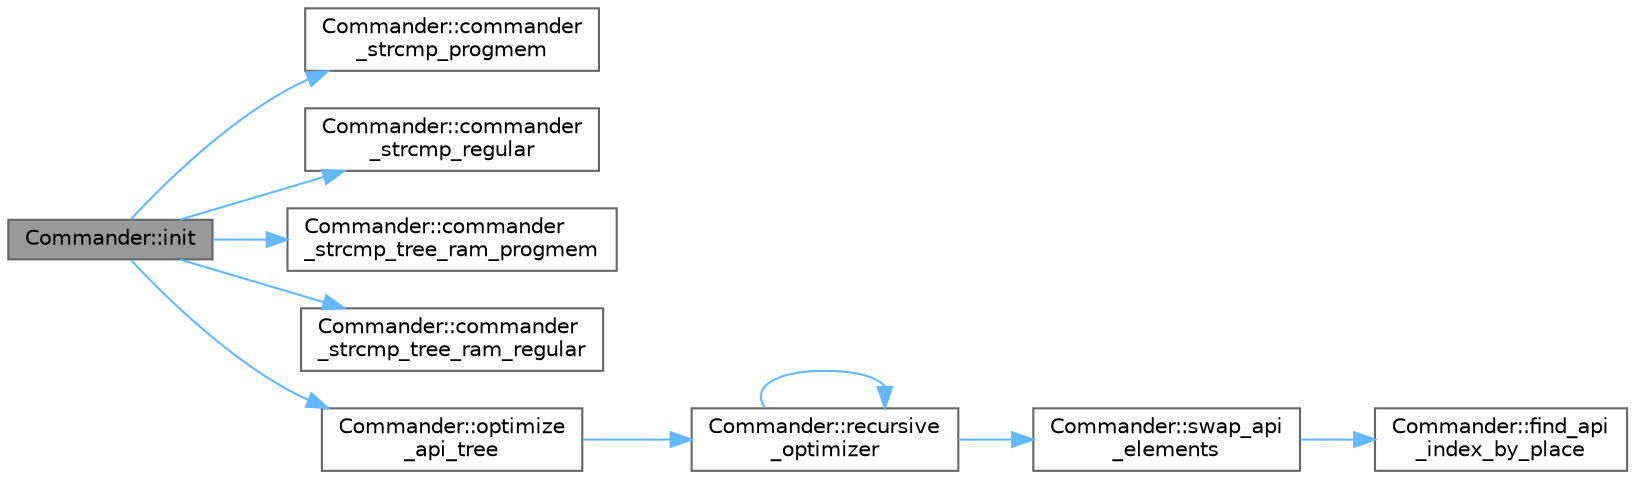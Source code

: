 digraph "Commander::init"
{
 // INTERACTIVE_SVG=YES
 // LATEX_PDF_SIZE
  bgcolor="transparent";
  edge [fontname=Helvetica,fontsize=10,labelfontname=Helvetica,labelfontsize=10];
  node [fontname=Helvetica,fontsize=10,shape=box,height=0.2,width=0.4];
  rankdir="LR";
  Node1 [label="Commander::init",height=0.2,width=0.4,color="gray40", fillcolor="grey60", style="filled", fontcolor="black",tooltip="Initializer."];
  Node1 -> Node2 [color="steelblue1",style="solid"];
  Node2 [label="Commander::commander\l_strcmp_progmem",height=0.2,width=0.4,color="grey40", fillcolor="white", style="filled",URL="$class_commander.html#a427d055d672b7bbfc7f70005d48c372f",tooltip="Compare two API-tree element's name."];
  Node1 -> Node3 [color="steelblue1",style="solid"];
  Node3 [label="Commander::commander\l_strcmp_regular",height=0.2,width=0.4,color="grey40", fillcolor="white", style="filled",URL="$class_commander.html#ac1f57477577657c1df6fc30efaa05c7e",tooltip="Compare two API-tree element's name."];
  Node1 -> Node4 [color="steelblue1",style="solid"];
  Node4 [label="Commander::commander\l_strcmp_tree_ram_progmem",height=0.2,width=0.4,color="grey40", fillcolor="white", style="filled",URL="$class_commander.html#a2762a5be3813cd54c9091487829bdf8b",tooltip="Compare an API-tree element's name with a regular string."];
  Node1 -> Node5 [color="steelblue1",style="solid"];
  Node5 [label="Commander::commander\l_strcmp_tree_ram_regular",height=0.2,width=0.4,color="grey40", fillcolor="white", style="filled",URL="$class_commander.html#a962d4b484b29957648c55a271463473a",tooltip="Compare an API-tree element's name with a regular string."];
  Node1 -> Node6 [color="steelblue1",style="solid"];
  Node6 [label="Commander::optimize\l_api_tree",height=0.2,width=0.4,color="grey40", fillcolor="white", style="filled",URL="$class_commander.html#ad435a3490d9ae4b4dda2c88e2fbf0421",tooltip="Optimizes the tree to make it balanced."];
  Node6 -> Node7 [color="steelblue1",style="solid"];
  Node7 [label="Commander::recursive\l_optimizer",height=0.2,width=0.4,color="grey40", fillcolor="white", style="filled",URL="$class_commander.html#a8415264e9cdf820c7ad1872cc36811bd",tooltip="Recursive function optimize a section in the tree."];
  Node7 -> Node7 [color="steelblue1",style="solid"];
  Node7 -> Node8 [color="steelblue1",style="solid"];
  Node8 [label="Commander::swap_api\l_elements",height=0.2,width=0.4,color="grey40", fillcolor="white", style="filled",URL="$class_commander.html#a05f64743655f673fb18871e71ae75c9c",tooltip="Swap two API elements in the tree."];
  Node8 -> Node9 [color="steelblue1",style="solid"];
  Node9 [label="Commander::find_api\l_index_by_place",height=0.2,width=0.4,color="grey40", fillcolor="white", style="filled",URL="$class_commander.html#a8634a1c3c680d0a598fa8b6b5445ca39",tooltip="Find an API element in the tree by alphabetical place."];
}
